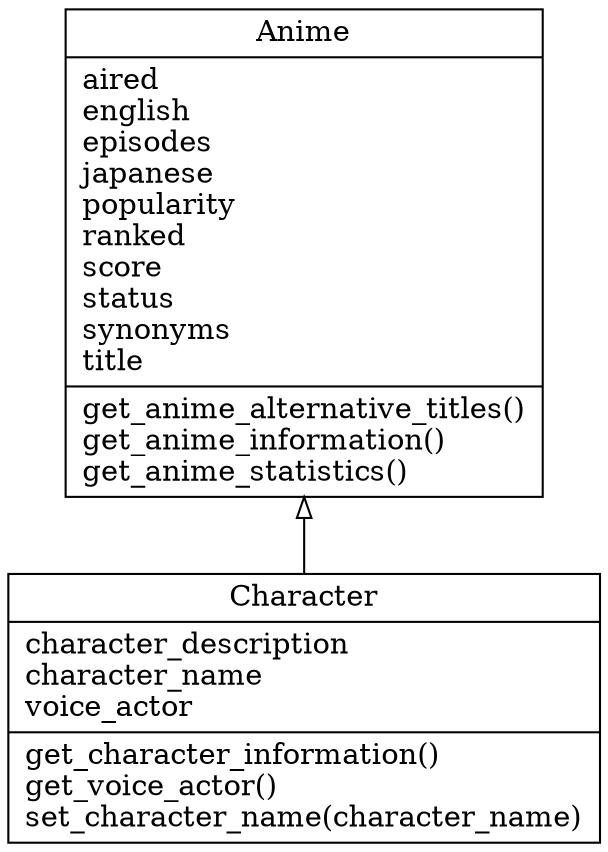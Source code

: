 digraph "classes" {
charset="utf-8"
rankdir=BT
"0" [label="{Anime|aired\lenglish\lepisodes\ljapanese\lpopularity\lranked\lscore\lstatus\lsynonyms\ltitle\l|get_anime_alternative_titles()\lget_anime_information()\lget_anime_statistics()\l}", shape="record"];
"1" [label="{Character|character_description\lcharacter_name\lvoice_actor\l|get_character_information()\lget_voice_actor()\lset_character_name(character_name)\l}", shape="record"];
"1" -> "0" [arrowhead="empty", arrowtail="none"];
}
